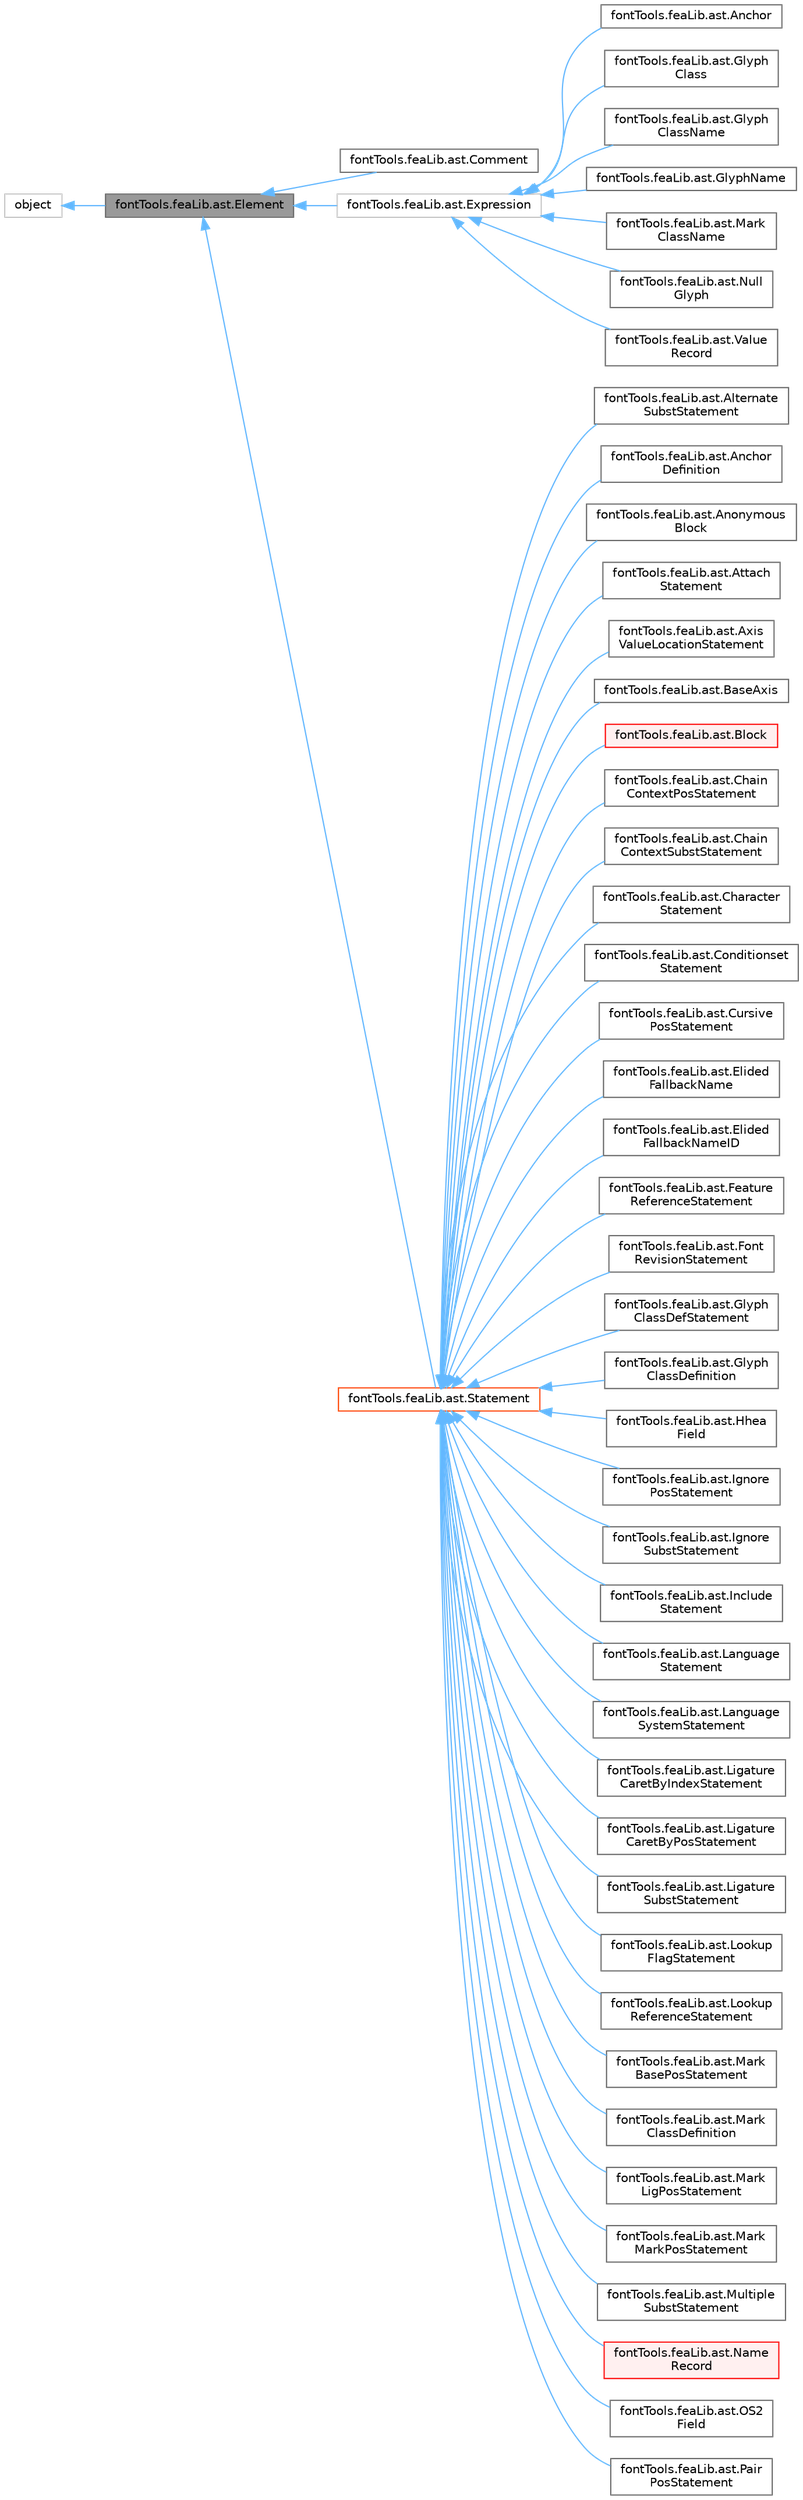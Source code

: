 digraph "fontTools.feaLib.ast.Element"
{
 // LATEX_PDF_SIZE
  bgcolor="transparent";
  edge [fontname=Helvetica,fontsize=10,labelfontname=Helvetica,labelfontsize=10];
  node [fontname=Helvetica,fontsize=10,shape=box,height=0.2,width=0.4];
  rankdir="LR";
  Node1 [id="Node000001",label="fontTools.feaLib.ast.Element",height=0.2,width=0.4,color="gray40", fillcolor="grey60", style="filled", fontcolor="black",tooltip=" "];
  Node2 -> Node1 [id="edge1_Node000001_Node000002",dir="back",color="steelblue1",style="solid",tooltip=" "];
  Node2 [id="Node000002",label="object",height=0.2,width=0.4,color="grey75", fillcolor="white", style="filled",tooltip=" "];
  Node1 -> Node3 [id="edge2_Node000001_Node000003",dir="back",color="steelblue1",style="solid",tooltip=" "];
  Node3 [id="Node000003",label="fontTools.feaLib.ast.Comment",height=0.2,width=0.4,color="gray40", fillcolor="white", style="filled",URL="$dd/db3/classfontTools_1_1feaLib_1_1ast_1_1Comment.html",tooltip=" "];
  Node1 -> Node4 [id="edge3_Node000001_Node000004",dir="back",color="steelblue1",style="solid",tooltip=" "];
  Node4 [id="Node000004",label="fontTools.feaLib.ast.Expression",height=0.2,width=0.4,color="grey75", fillcolor="white", style="filled",URL="$d4/d39/classfontTools_1_1feaLib_1_1ast_1_1Expression.html",tooltip=" "];
  Node4 -> Node5 [id="edge4_Node000004_Node000005",dir="back",color="steelblue1",style="solid",tooltip=" "];
  Node5 [id="Node000005",label="fontTools.feaLib.ast.Anchor",height=0.2,width=0.4,color="gray40", fillcolor="white", style="filled",URL="$da/d7c/classfontTools_1_1feaLib_1_1ast_1_1Anchor.html",tooltip=" "];
  Node4 -> Node6 [id="edge5_Node000004_Node000006",dir="back",color="steelblue1",style="solid",tooltip=" "];
  Node6 [id="Node000006",label="fontTools.feaLib.ast.Glyph\lClass",height=0.2,width=0.4,color="gray40", fillcolor="white", style="filled",URL="$d2/d0f/classfontTools_1_1feaLib_1_1ast_1_1GlyphClass.html",tooltip=" "];
  Node4 -> Node7 [id="edge6_Node000004_Node000007",dir="back",color="steelblue1",style="solid",tooltip=" "];
  Node7 [id="Node000007",label="fontTools.feaLib.ast.Glyph\lClassName",height=0.2,width=0.4,color="gray40", fillcolor="white", style="filled",URL="$da/de6/classfontTools_1_1feaLib_1_1ast_1_1GlyphClassName.html",tooltip=" "];
  Node4 -> Node8 [id="edge7_Node000004_Node000008",dir="back",color="steelblue1",style="solid",tooltip=" "];
  Node8 [id="Node000008",label="fontTools.feaLib.ast.GlyphName",height=0.2,width=0.4,color="gray40", fillcolor="white", style="filled",URL="$d7/d60/classfontTools_1_1feaLib_1_1ast_1_1GlyphName.html",tooltip=" "];
  Node4 -> Node9 [id="edge8_Node000004_Node000009",dir="back",color="steelblue1",style="solid",tooltip=" "];
  Node9 [id="Node000009",label="fontTools.feaLib.ast.Mark\lClassName",height=0.2,width=0.4,color="gray40", fillcolor="white", style="filled",URL="$d4/d8e/classfontTools_1_1feaLib_1_1ast_1_1MarkClassName.html",tooltip=" "];
  Node4 -> Node10 [id="edge9_Node000004_Node000010",dir="back",color="steelblue1",style="solid",tooltip=" "];
  Node10 [id="Node000010",label="fontTools.feaLib.ast.Null\lGlyph",height=0.2,width=0.4,color="gray40", fillcolor="white", style="filled",URL="$d1/d7d/classfontTools_1_1feaLib_1_1ast_1_1NullGlyph.html",tooltip=" "];
  Node4 -> Node11 [id="edge10_Node000004_Node000011",dir="back",color="steelblue1",style="solid",tooltip=" "];
  Node11 [id="Node000011",label="fontTools.feaLib.ast.Value\lRecord",height=0.2,width=0.4,color="gray40", fillcolor="white", style="filled",URL="$d5/d4a/classfontTools_1_1feaLib_1_1ast_1_1ValueRecord.html",tooltip=" "];
  Node1 -> Node12 [id="edge11_Node000001_Node000012",dir="back",color="steelblue1",style="solid",tooltip=" "];
  Node12 [id="Node000012",label="fontTools.feaLib.ast.Statement",height=0.2,width=0.4,color="orangered", fillcolor="white", style="filled",URL="$de/d77/classfontTools_1_1feaLib_1_1ast_1_1Statement.html",tooltip=" "];
  Node12 -> Node13 [id="edge12_Node000012_Node000013",dir="back",color="steelblue1",style="solid",tooltip=" "];
  Node13 [id="Node000013",label="fontTools.feaLib.ast.Alternate\lSubstStatement",height=0.2,width=0.4,color="gray40", fillcolor="white", style="filled",URL="$d8/de5/classfontTools_1_1feaLib_1_1ast_1_1AlternateSubstStatement.html",tooltip=" "];
  Node12 -> Node14 [id="edge13_Node000012_Node000014",dir="back",color="steelblue1",style="solid",tooltip=" "];
  Node14 [id="Node000014",label="fontTools.feaLib.ast.Anchor\lDefinition",height=0.2,width=0.4,color="gray40", fillcolor="white", style="filled",URL="$dc/d6f/classfontTools_1_1feaLib_1_1ast_1_1AnchorDefinition.html",tooltip=" "];
  Node12 -> Node15 [id="edge14_Node000012_Node000015",dir="back",color="steelblue1",style="solid",tooltip=" "];
  Node15 [id="Node000015",label="fontTools.feaLib.ast.Anonymous\lBlock",height=0.2,width=0.4,color="gray40", fillcolor="white", style="filled",URL="$d7/d43/classfontTools_1_1feaLib_1_1ast_1_1AnonymousBlock.html",tooltip=" "];
  Node12 -> Node16 [id="edge15_Node000012_Node000016",dir="back",color="steelblue1",style="solid",tooltip=" "];
  Node16 [id="Node000016",label="fontTools.feaLib.ast.Attach\lStatement",height=0.2,width=0.4,color="gray40", fillcolor="white", style="filled",URL="$db/d58/classfontTools_1_1feaLib_1_1ast_1_1AttachStatement.html",tooltip=" "];
  Node12 -> Node17 [id="edge16_Node000012_Node000017",dir="back",color="steelblue1",style="solid",tooltip=" "];
  Node17 [id="Node000017",label="fontTools.feaLib.ast.Axis\lValueLocationStatement",height=0.2,width=0.4,color="gray40", fillcolor="white", style="filled",URL="$d9/dee/classfontTools_1_1feaLib_1_1ast_1_1AxisValueLocationStatement.html",tooltip=" "];
  Node12 -> Node18 [id="edge17_Node000012_Node000018",dir="back",color="steelblue1",style="solid",tooltip=" "];
  Node18 [id="Node000018",label="fontTools.feaLib.ast.BaseAxis",height=0.2,width=0.4,color="gray40", fillcolor="white", style="filled",URL="$d3/dca/classfontTools_1_1feaLib_1_1ast_1_1BaseAxis.html",tooltip=" "];
  Node12 -> Node19 [id="edge18_Node000012_Node000019",dir="back",color="steelblue1",style="solid",tooltip=" "];
  Node19 [id="Node000019",label="fontTools.feaLib.ast.Block",height=0.2,width=0.4,color="red", fillcolor="#FFF0F0", style="filled",URL="$df/de3/classfontTools_1_1feaLib_1_1ast_1_1Block.html",tooltip=" "];
  Node12 -> Node27 [id="edge19_Node000012_Node000027",dir="back",color="steelblue1",style="solid",tooltip=" "];
  Node27 [id="Node000027",label="fontTools.feaLib.ast.Chain\lContextPosStatement",height=0.2,width=0.4,color="gray40", fillcolor="white", style="filled",URL="$d5/d63/classfontTools_1_1feaLib_1_1ast_1_1ChainContextPosStatement.html",tooltip=" "];
  Node12 -> Node28 [id="edge20_Node000012_Node000028",dir="back",color="steelblue1",style="solid",tooltip=" "];
  Node28 [id="Node000028",label="fontTools.feaLib.ast.Chain\lContextSubstStatement",height=0.2,width=0.4,color="gray40", fillcolor="white", style="filled",URL="$d9/d37/classfontTools_1_1feaLib_1_1ast_1_1ChainContextSubstStatement.html",tooltip=" "];
  Node12 -> Node29 [id="edge21_Node000012_Node000029",dir="back",color="steelblue1",style="solid",tooltip=" "];
  Node29 [id="Node000029",label="fontTools.feaLib.ast.Character\lStatement",height=0.2,width=0.4,color="gray40", fillcolor="white", style="filled",URL="$d4/db0/classfontTools_1_1feaLib_1_1ast_1_1CharacterStatement.html",tooltip=" "];
  Node12 -> Node30 [id="edge22_Node000012_Node000030",dir="back",color="steelblue1",style="solid",tooltip=" "];
  Node30 [id="Node000030",label="fontTools.feaLib.ast.Conditionset\lStatement",height=0.2,width=0.4,color="gray40", fillcolor="white", style="filled",URL="$d1/dfd/classfontTools_1_1feaLib_1_1ast_1_1ConditionsetStatement.html",tooltip=" "];
  Node12 -> Node31 [id="edge23_Node000012_Node000031",dir="back",color="steelblue1",style="solid",tooltip=" "];
  Node31 [id="Node000031",label="fontTools.feaLib.ast.Cursive\lPosStatement",height=0.2,width=0.4,color="gray40", fillcolor="white", style="filled",URL="$d7/d28/classfontTools_1_1feaLib_1_1ast_1_1CursivePosStatement.html",tooltip=" "];
  Node12 -> Node32 [id="edge24_Node000012_Node000032",dir="back",color="steelblue1",style="solid",tooltip=" "];
  Node32 [id="Node000032",label="fontTools.feaLib.ast.Elided\lFallbackName",height=0.2,width=0.4,color="gray40", fillcolor="white", style="filled",URL="$dd/d14/classfontTools_1_1feaLib_1_1ast_1_1ElidedFallbackName.html",tooltip=" "];
  Node12 -> Node33 [id="edge25_Node000012_Node000033",dir="back",color="steelblue1",style="solid",tooltip=" "];
  Node33 [id="Node000033",label="fontTools.feaLib.ast.Elided\lFallbackNameID",height=0.2,width=0.4,color="gray40", fillcolor="white", style="filled",URL="$dd/d02/classfontTools_1_1feaLib_1_1ast_1_1ElidedFallbackNameID.html",tooltip=" "];
  Node12 -> Node34 [id="edge26_Node000012_Node000034",dir="back",color="steelblue1",style="solid",tooltip=" "];
  Node34 [id="Node000034",label="fontTools.feaLib.ast.Feature\lReferenceStatement",height=0.2,width=0.4,color="gray40", fillcolor="white", style="filled",URL="$dd/d08/classfontTools_1_1feaLib_1_1ast_1_1FeatureReferenceStatement.html",tooltip=" "];
  Node12 -> Node35 [id="edge27_Node000012_Node000035",dir="back",color="steelblue1",style="solid",tooltip=" "];
  Node35 [id="Node000035",label="fontTools.feaLib.ast.Font\lRevisionStatement",height=0.2,width=0.4,color="gray40", fillcolor="white", style="filled",URL="$d2/d61/classfontTools_1_1feaLib_1_1ast_1_1FontRevisionStatement.html",tooltip=" "];
  Node12 -> Node36 [id="edge28_Node000012_Node000036",dir="back",color="steelblue1",style="solid",tooltip=" "];
  Node36 [id="Node000036",label="fontTools.feaLib.ast.Glyph\lClassDefStatement",height=0.2,width=0.4,color="gray40", fillcolor="white", style="filled",URL="$df/d64/classfontTools_1_1feaLib_1_1ast_1_1GlyphClassDefStatement.html",tooltip=" "];
  Node12 -> Node37 [id="edge29_Node000012_Node000037",dir="back",color="steelblue1",style="solid",tooltip=" "];
  Node37 [id="Node000037",label="fontTools.feaLib.ast.Glyph\lClassDefinition",height=0.2,width=0.4,color="gray40", fillcolor="white", style="filled",URL="$d5/db0/classfontTools_1_1feaLib_1_1ast_1_1GlyphClassDefinition.html",tooltip=" "];
  Node12 -> Node38 [id="edge30_Node000012_Node000038",dir="back",color="steelblue1",style="solid",tooltip=" "];
  Node38 [id="Node000038",label="fontTools.feaLib.ast.Hhea\lField",height=0.2,width=0.4,color="gray40", fillcolor="white", style="filled",URL="$d7/da2/classfontTools_1_1feaLib_1_1ast_1_1HheaField.html",tooltip=" "];
  Node12 -> Node39 [id="edge31_Node000012_Node000039",dir="back",color="steelblue1",style="solid",tooltip=" "];
  Node39 [id="Node000039",label="fontTools.feaLib.ast.Ignore\lPosStatement",height=0.2,width=0.4,color="gray40", fillcolor="white", style="filled",URL="$d8/d0e/classfontTools_1_1feaLib_1_1ast_1_1IgnorePosStatement.html",tooltip=" "];
  Node12 -> Node40 [id="edge32_Node000012_Node000040",dir="back",color="steelblue1",style="solid",tooltip=" "];
  Node40 [id="Node000040",label="fontTools.feaLib.ast.Ignore\lSubstStatement",height=0.2,width=0.4,color="gray40", fillcolor="white", style="filled",URL="$d8/d34/classfontTools_1_1feaLib_1_1ast_1_1IgnoreSubstStatement.html",tooltip=" "];
  Node12 -> Node41 [id="edge33_Node000012_Node000041",dir="back",color="steelblue1",style="solid",tooltip=" "];
  Node41 [id="Node000041",label="fontTools.feaLib.ast.Include\lStatement",height=0.2,width=0.4,color="gray40", fillcolor="white", style="filled",URL="$db/de7/classfontTools_1_1feaLib_1_1ast_1_1IncludeStatement.html",tooltip=" "];
  Node12 -> Node42 [id="edge34_Node000012_Node000042",dir="back",color="steelblue1",style="solid",tooltip=" "];
  Node42 [id="Node000042",label="fontTools.feaLib.ast.Language\lStatement",height=0.2,width=0.4,color="gray40", fillcolor="white", style="filled",URL="$dd/d8a/classfontTools_1_1feaLib_1_1ast_1_1LanguageStatement.html",tooltip=" "];
  Node12 -> Node43 [id="edge35_Node000012_Node000043",dir="back",color="steelblue1",style="solid",tooltip=" "];
  Node43 [id="Node000043",label="fontTools.feaLib.ast.Language\lSystemStatement",height=0.2,width=0.4,color="gray40", fillcolor="white", style="filled",URL="$d8/dfd/classfontTools_1_1feaLib_1_1ast_1_1LanguageSystemStatement.html",tooltip=" "];
  Node12 -> Node44 [id="edge36_Node000012_Node000044",dir="back",color="steelblue1",style="solid",tooltip=" "];
  Node44 [id="Node000044",label="fontTools.feaLib.ast.Ligature\lCaretByIndexStatement",height=0.2,width=0.4,color="gray40", fillcolor="white", style="filled",URL="$dc/d71/classfontTools_1_1feaLib_1_1ast_1_1LigatureCaretByIndexStatement.html",tooltip=" "];
  Node12 -> Node45 [id="edge37_Node000012_Node000045",dir="back",color="steelblue1",style="solid",tooltip=" "];
  Node45 [id="Node000045",label="fontTools.feaLib.ast.Ligature\lCaretByPosStatement",height=0.2,width=0.4,color="gray40", fillcolor="white", style="filled",URL="$da/d69/classfontTools_1_1feaLib_1_1ast_1_1LigatureCaretByPosStatement.html",tooltip=" "];
  Node12 -> Node46 [id="edge38_Node000012_Node000046",dir="back",color="steelblue1",style="solid",tooltip=" "];
  Node46 [id="Node000046",label="fontTools.feaLib.ast.Ligature\lSubstStatement",height=0.2,width=0.4,color="gray40", fillcolor="white", style="filled",URL="$d2/d18/classfontTools_1_1feaLib_1_1ast_1_1LigatureSubstStatement.html",tooltip=" "];
  Node12 -> Node47 [id="edge39_Node000012_Node000047",dir="back",color="steelblue1",style="solid",tooltip=" "];
  Node47 [id="Node000047",label="fontTools.feaLib.ast.Lookup\lFlagStatement",height=0.2,width=0.4,color="gray40", fillcolor="white", style="filled",URL="$d1/de7/classfontTools_1_1feaLib_1_1ast_1_1LookupFlagStatement.html",tooltip=" "];
  Node12 -> Node48 [id="edge40_Node000012_Node000048",dir="back",color="steelblue1",style="solid",tooltip=" "];
  Node48 [id="Node000048",label="fontTools.feaLib.ast.Lookup\lReferenceStatement",height=0.2,width=0.4,color="gray40", fillcolor="white", style="filled",URL="$dc/d98/classfontTools_1_1feaLib_1_1ast_1_1LookupReferenceStatement.html",tooltip=" "];
  Node12 -> Node49 [id="edge41_Node000012_Node000049",dir="back",color="steelblue1",style="solid",tooltip=" "];
  Node49 [id="Node000049",label="fontTools.feaLib.ast.Mark\lBasePosStatement",height=0.2,width=0.4,color="gray40", fillcolor="white", style="filled",URL="$d5/d98/classfontTools_1_1feaLib_1_1ast_1_1MarkBasePosStatement.html",tooltip=" "];
  Node12 -> Node50 [id="edge42_Node000012_Node000050",dir="back",color="steelblue1",style="solid",tooltip=" "];
  Node50 [id="Node000050",label="fontTools.feaLib.ast.Mark\lClassDefinition",height=0.2,width=0.4,color="gray40", fillcolor="white", style="filled",URL="$d8/da8/classfontTools_1_1feaLib_1_1ast_1_1MarkClassDefinition.html",tooltip=" "];
  Node12 -> Node51 [id="edge43_Node000012_Node000051",dir="back",color="steelblue1",style="solid",tooltip=" "];
  Node51 [id="Node000051",label="fontTools.feaLib.ast.Mark\lLigPosStatement",height=0.2,width=0.4,color="gray40", fillcolor="white", style="filled",URL="$da/dd5/classfontTools_1_1feaLib_1_1ast_1_1MarkLigPosStatement.html",tooltip=" "];
  Node12 -> Node52 [id="edge44_Node000012_Node000052",dir="back",color="steelblue1",style="solid",tooltip=" "];
  Node52 [id="Node000052",label="fontTools.feaLib.ast.Mark\lMarkPosStatement",height=0.2,width=0.4,color="gray40", fillcolor="white", style="filled",URL="$d1/dae/classfontTools_1_1feaLib_1_1ast_1_1MarkMarkPosStatement.html",tooltip=" "];
  Node12 -> Node53 [id="edge45_Node000012_Node000053",dir="back",color="steelblue1",style="solid",tooltip=" "];
  Node53 [id="Node000053",label="fontTools.feaLib.ast.Multiple\lSubstStatement",height=0.2,width=0.4,color="gray40", fillcolor="white", style="filled",URL="$d9/d31/classfontTools_1_1feaLib_1_1ast_1_1MultipleSubstStatement.html",tooltip=" "];
  Node12 -> Node54 [id="edge46_Node000012_Node000054",dir="back",color="steelblue1",style="solid",tooltip=" "];
  Node54 [id="Node000054",label="fontTools.feaLib.ast.Name\lRecord",height=0.2,width=0.4,color="red", fillcolor="#FFF0F0", style="filled",URL="$db/ded/classfontTools_1_1feaLib_1_1ast_1_1NameRecord.html",tooltip=" "];
  Node12 -> Node58 [id="edge47_Node000012_Node000058",dir="back",color="steelblue1",style="solid",tooltip=" "];
  Node58 [id="Node000058",label="fontTools.feaLib.ast.OS2\lField",height=0.2,width=0.4,color="gray40", fillcolor="white", style="filled",URL="$d0/df8/classfontTools_1_1feaLib_1_1ast_1_1OS2Field.html",tooltip=" "];
  Node12 -> Node59 [id="edge48_Node000012_Node000059",dir="back",color="steelblue1",style="solid",tooltip=" "];
  Node59 [id="Node000059",label="fontTools.feaLib.ast.Pair\lPosStatement",height=0.2,width=0.4,color="gray40", fillcolor="white", style="filled",URL="$de/d44/classfontTools_1_1feaLib_1_1ast_1_1PairPosStatement.html",tooltip=" "];
}
